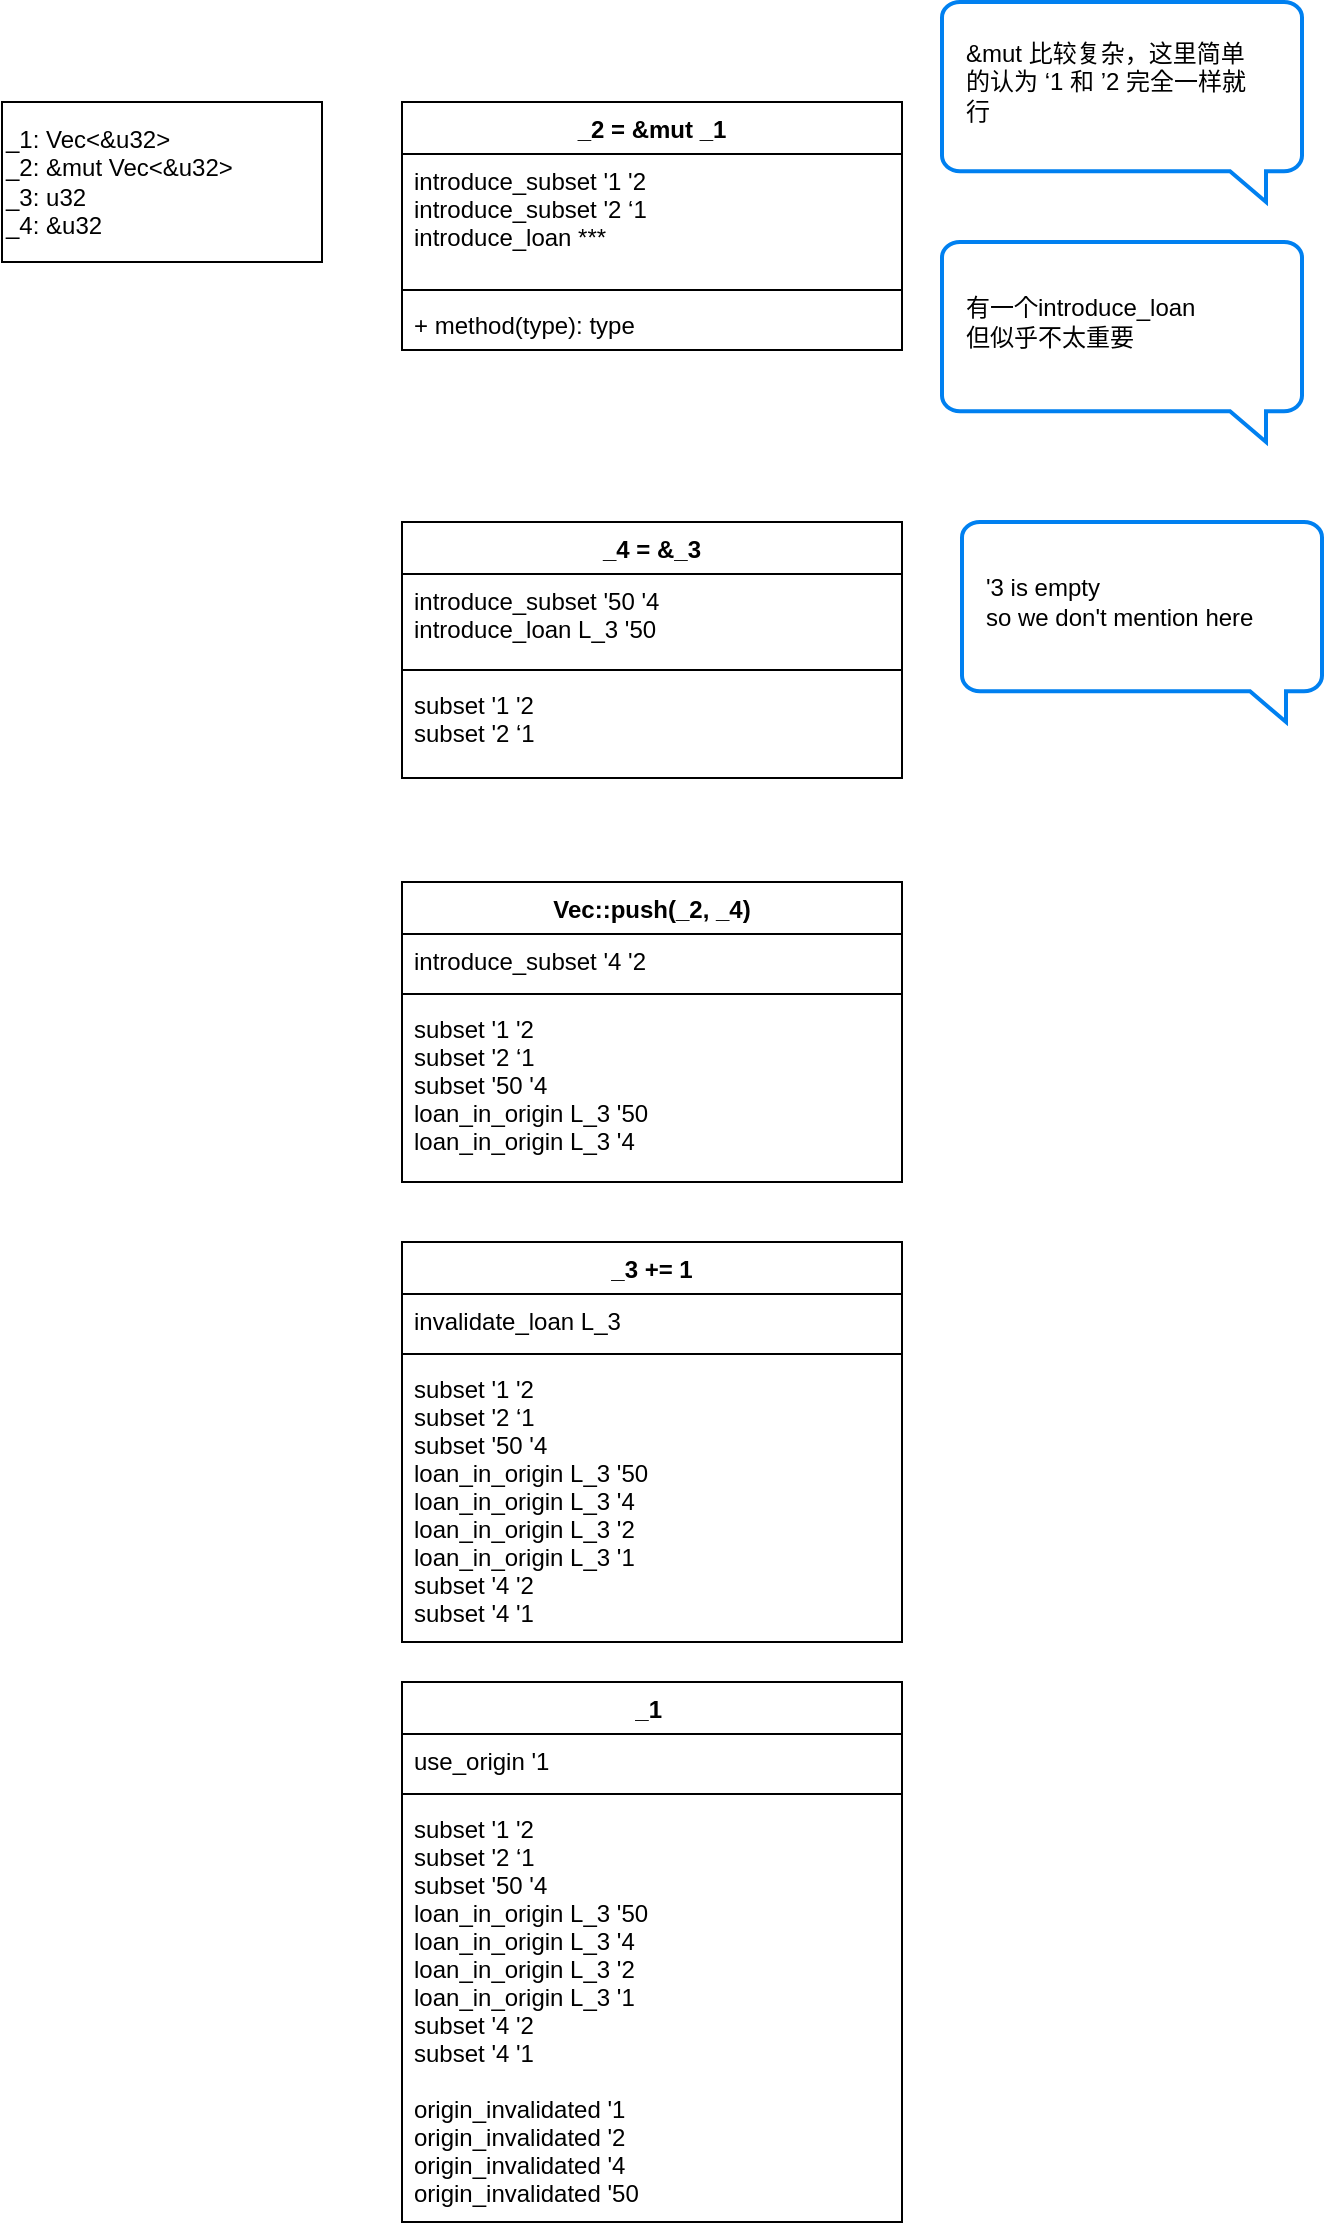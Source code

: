 <mxfile version="15.4.0" type="device"><diagram id="JZL07JY8Cv7Gl1mRAlMc" name="Page-1"><mxGraphModel dx="813" dy="471" grid="1" gridSize="10" guides="1" tooltips="1" connect="1" arrows="1" fold="1" page="1" pageScale="1" pageWidth="827" pageHeight="1169" math="0" shadow="0"><root><mxCell id="0"/><mxCell id="1" parent="0"/><mxCell id="rua6GPTq59jwRu9eMAkW-1" value="_2 = &amp;mut _1" style="swimlane;fontStyle=1;align=center;verticalAlign=top;childLayout=stackLayout;horizontal=1;startSize=26;horizontalStack=0;resizeParent=1;resizeParentMax=0;resizeLast=0;collapsible=1;marginBottom=0;" vertex="1" parent="1"><mxGeometry x="260" y="100" width="250" height="124" as="geometry"/></mxCell><mxCell id="rua6GPTq59jwRu9eMAkW-2" value="introduce_subset '1 '2&#10;introduce_subset '2 ‘1&#10;introduce_loan ***" style="text;strokeColor=none;fillColor=none;align=left;verticalAlign=top;spacingLeft=4;spacingRight=4;overflow=hidden;rotatable=0;points=[[0,0.5],[1,0.5]];portConstraint=eastwest;" vertex="1" parent="rua6GPTq59jwRu9eMAkW-1"><mxGeometry y="26" width="250" height="64" as="geometry"/></mxCell><mxCell id="rua6GPTq59jwRu9eMAkW-3" value="" style="line;strokeWidth=1;fillColor=none;align=left;verticalAlign=middle;spacingTop=-1;spacingLeft=3;spacingRight=3;rotatable=0;labelPosition=right;points=[];portConstraint=eastwest;" vertex="1" parent="rua6GPTq59jwRu9eMAkW-1"><mxGeometry y="90" width="250" height="8" as="geometry"/></mxCell><mxCell id="rua6GPTq59jwRu9eMAkW-4" value="+ method(type): type" style="text;strokeColor=none;fillColor=none;align=left;verticalAlign=top;spacingLeft=4;spacingRight=4;overflow=hidden;rotatable=0;points=[[0,0.5],[1,0.5]];portConstraint=eastwest;" vertex="1" parent="rua6GPTq59jwRu9eMAkW-1"><mxGeometry y="98" width="250" height="26" as="geometry"/></mxCell><mxCell id="rua6GPTq59jwRu9eMAkW-5" value="&lt;div&gt;_1: Vec&amp;lt;&amp;amp;u32&amp;gt;&lt;/div&gt;&lt;div&gt;_2: &amp;amp;mut Vec&amp;lt;&amp;amp;u32&amp;gt;&lt;/div&gt;&lt;div&gt;_3: u32&lt;/div&gt;&lt;div&gt;_4: &amp;amp;u32&lt;/div&gt;" style="html=1;align=left;" vertex="1" parent="1"><mxGeometry x="60" y="100" width="160" height="80" as="geometry"/></mxCell><mxCell id="rua6GPTq59jwRu9eMAkW-6" value="_4 = &amp;_3" style="swimlane;fontStyle=1;align=center;verticalAlign=top;childLayout=stackLayout;horizontal=1;startSize=26;horizontalStack=0;resizeParent=1;resizeParentMax=0;resizeLast=0;collapsible=1;marginBottom=0;" vertex="1" parent="1"><mxGeometry x="260" y="310" width="250" height="128" as="geometry"/></mxCell><mxCell id="rua6GPTq59jwRu9eMAkW-7" value="introduce_subset '50 '4&#10;introduce_loan L_3 '50" style="text;strokeColor=none;fillColor=none;align=left;verticalAlign=top;spacingLeft=4;spacingRight=4;overflow=hidden;rotatable=0;points=[[0,0.5],[1,0.5]];portConstraint=eastwest;" vertex="1" parent="rua6GPTq59jwRu9eMAkW-6"><mxGeometry y="26" width="250" height="44" as="geometry"/></mxCell><mxCell id="rua6GPTq59jwRu9eMAkW-8" value="" style="line;strokeWidth=1;fillColor=none;align=left;verticalAlign=middle;spacingTop=-1;spacingLeft=3;spacingRight=3;rotatable=0;labelPosition=right;points=[];portConstraint=eastwest;" vertex="1" parent="rua6GPTq59jwRu9eMAkW-6"><mxGeometry y="70" width="250" height="8" as="geometry"/></mxCell><mxCell id="rua6GPTq59jwRu9eMAkW-9" value="subset '1 '2&#10;subset '2 ‘1" style="text;strokeColor=none;fillColor=none;align=left;verticalAlign=top;spacingLeft=4;spacingRight=4;overflow=hidden;rotatable=0;points=[[0,0.5],[1,0.5]];portConstraint=eastwest;" vertex="1" parent="rua6GPTq59jwRu9eMAkW-6"><mxGeometry y="78" width="250" height="50" as="geometry"/></mxCell><mxCell id="rua6GPTq59jwRu9eMAkW-10" value="Vec::push(_2, _4)" style="swimlane;fontStyle=1;align=center;verticalAlign=top;childLayout=stackLayout;horizontal=1;startSize=26;horizontalStack=0;resizeParent=1;resizeParentMax=0;resizeLast=0;collapsible=1;marginBottom=0;" vertex="1" parent="1"><mxGeometry x="260" y="490" width="250" height="150" as="geometry"/></mxCell><mxCell id="rua6GPTq59jwRu9eMAkW-11" value="introduce_subset '4 '2" style="text;strokeColor=none;fillColor=none;align=left;verticalAlign=top;spacingLeft=4;spacingRight=4;overflow=hidden;rotatable=0;points=[[0,0.5],[1,0.5]];portConstraint=eastwest;" vertex="1" parent="rua6GPTq59jwRu9eMAkW-10"><mxGeometry y="26" width="250" height="26" as="geometry"/></mxCell><mxCell id="rua6GPTq59jwRu9eMAkW-12" value="" style="line;strokeWidth=1;fillColor=none;align=left;verticalAlign=middle;spacingTop=-1;spacingLeft=3;spacingRight=3;rotatable=0;labelPosition=right;points=[];portConstraint=eastwest;" vertex="1" parent="rua6GPTq59jwRu9eMAkW-10"><mxGeometry y="52" width="250" height="8" as="geometry"/></mxCell><mxCell id="rua6GPTq59jwRu9eMAkW-13" value="subset '1 '2&#10;subset '2 ‘1&#10;subset '50 '4&#10;loan_in_origin L_3 '50&#10;loan_in_origin L_3 '4" style="text;strokeColor=none;fillColor=none;align=left;verticalAlign=top;spacingLeft=4;spacingRight=4;overflow=hidden;rotatable=0;points=[[0,0.5],[1,0.5]];portConstraint=eastwest;" vertex="1" parent="rua6GPTq59jwRu9eMAkW-10"><mxGeometry y="60" width="250" height="90" as="geometry"/></mxCell><mxCell id="rua6GPTq59jwRu9eMAkW-14" value="_3 += 1" style="swimlane;fontStyle=1;align=center;verticalAlign=top;childLayout=stackLayout;horizontal=1;startSize=26;horizontalStack=0;resizeParent=1;resizeParentMax=0;resizeLast=0;collapsible=1;marginBottom=0;" vertex="1" parent="1"><mxGeometry x="260" y="670" width="250" height="200" as="geometry"/></mxCell><mxCell id="rua6GPTq59jwRu9eMAkW-15" value="invalidate_loan L_3" style="text;strokeColor=none;fillColor=none;align=left;verticalAlign=top;spacingLeft=4;spacingRight=4;overflow=hidden;rotatable=0;points=[[0,0.5],[1,0.5]];portConstraint=eastwest;" vertex="1" parent="rua6GPTq59jwRu9eMAkW-14"><mxGeometry y="26" width="250" height="26" as="geometry"/></mxCell><mxCell id="rua6GPTq59jwRu9eMAkW-16" value="" style="line;strokeWidth=1;fillColor=none;align=left;verticalAlign=middle;spacingTop=-1;spacingLeft=3;spacingRight=3;rotatable=0;labelPosition=right;points=[];portConstraint=eastwest;" vertex="1" parent="rua6GPTq59jwRu9eMAkW-14"><mxGeometry y="52" width="250" height="8" as="geometry"/></mxCell><mxCell id="rua6GPTq59jwRu9eMAkW-17" value="subset '1 '2&#10;subset '2 ‘1&#10;subset '50 '4&#10;loan_in_origin L_3 '50&#10;loan_in_origin L_3 '4&#10;loan_in_origin L_3 '2&#10;loan_in_origin L_3 '1&#10;subset '4 '2&#10;subset '4 '1" style="text;strokeColor=none;fillColor=none;align=left;verticalAlign=top;spacingLeft=4;spacingRight=4;overflow=hidden;rotatable=0;points=[[0,0.5],[1,0.5]];portConstraint=eastwest;" vertex="1" parent="rua6GPTq59jwRu9eMAkW-14"><mxGeometry y="60" width="250" height="140" as="geometry"/></mxCell><mxCell id="rua6GPTq59jwRu9eMAkW-18" value="_1 " style="swimlane;fontStyle=1;align=center;verticalAlign=top;childLayout=stackLayout;horizontal=1;startSize=26;horizontalStack=0;resizeParent=1;resizeParentMax=0;resizeLast=0;collapsible=1;marginBottom=0;" vertex="1" parent="1"><mxGeometry x="260" y="890" width="250" height="270" as="geometry"/></mxCell><mxCell id="rua6GPTq59jwRu9eMAkW-19" value="use_origin '1" style="text;strokeColor=none;fillColor=none;align=left;verticalAlign=top;spacingLeft=4;spacingRight=4;overflow=hidden;rotatable=0;points=[[0,0.5],[1,0.5]];portConstraint=eastwest;" vertex="1" parent="rua6GPTq59jwRu9eMAkW-18"><mxGeometry y="26" width="250" height="26" as="geometry"/></mxCell><mxCell id="rua6GPTq59jwRu9eMAkW-20" value="" style="line;strokeWidth=1;fillColor=none;align=left;verticalAlign=middle;spacingTop=-1;spacingLeft=3;spacingRight=3;rotatable=0;labelPosition=right;points=[];portConstraint=eastwest;" vertex="1" parent="rua6GPTq59jwRu9eMAkW-18"><mxGeometry y="52" width="250" height="8" as="geometry"/></mxCell><mxCell id="rua6GPTq59jwRu9eMAkW-21" value="subset '1 '2&#10;subset '2 ‘1&#10;subset '50 '4&#10;loan_in_origin L_3 '50&#10;loan_in_origin L_3 '4&#10;loan_in_origin L_3 '2&#10;loan_in_origin L_3 '1&#10;subset '4 '2&#10;subset '4 '1&#10;&#10;origin_invalidated '1&#10;origin_invalidated '2&#10;origin_invalidated '4&#10;origin_invalidated '50" style="text;strokeColor=none;fillColor=none;align=left;verticalAlign=top;spacingLeft=4;spacingRight=4;overflow=hidden;rotatable=0;points=[[0,0.5],[1,0.5]];portConstraint=eastwest;" vertex="1" parent="rua6GPTq59jwRu9eMAkW-18"><mxGeometry y="60" width="250" height="210" as="geometry"/></mxCell><mxCell id="rua6GPTq59jwRu9eMAkW-25" value="" style="group" vertex="1" connectable="0" parent="1"><mxGeometry x="530" y="50" width="180" height="100" as="geometry"/></mxCell><mxCell id="rua6GPTq59jwRu9eMAkW-22" value="" style="html=1;verticalLabelPosition=bottom;align=center;labelBackgroundColor=#ffffff;verticalAlign=top;strokeWidth=2;strokeColor=#0080F0;shadow=0;dashed=0;shape=mxgraph.ios7.icons.message;" vertex="1" parent="rua6GPTq59jwRu9eMAkW-25"><mxGeometry width="180" height="100" as="geometry"/></mxCell><mxCell id="rua6GPTq59jwRu9eMAkW-24" value="&amp;amp;mut 比较复杂，这里简单的认为 ‘1 和 ’2 完全一样就行" style="text;html=1;strokeColor=none;fillColor=none;align=left;verticalAlign=middle;whiteSpace=wrap;rounded=0;" vertex="1" parent="rua6GPTq59jwRu9eMAkW-25"><mxGeometry x="10" y="10" width="150" height="60" as="geometry"/></mxCell><mxCell id="rua6GPTq59jwRu9eMAkW-26" value="" style="group" vertex="1" connectable="0" parent="1"><mxGeometry x="530" y="170" width="180" height="100" as="geometry"/></mxCell><mxCell id="rua6GPTq59jwRu9eMAkW-27" value="" style="html=1;verticalLabelPosition=bottom;align=center;labelBackgroundColor=#ffffff;verticalAlign=top;strokeWidth=2;strokeColor=#0080F0;shadow=0;dashed=0;shape=mxgraph.ios7.icons.message;" vertex="1" parent="rua6GPTq59jwRu9eMAkW-26"><mxGeometry width="180" height="100" as="geometry"/></mxCell><mxCell id="rua6GPTq59jwRu9eMAkW-28" value="有一个introduce_loan&amp;nbsp;&lt;br&gt;但似乎不太重要" style="text;html=1;strokeColor=none;fillColor=none;align=left;verticalAlign=middle;whiteSpace=wrap;rounded=0;" vertex="1" parent="rua6GPTq59jwRu9eMAkW-26"><mxGeometry x="10" y="10" width="150" height="60" as="geometry"/></mxCell><mxCell id="rua6GPTq59jwRu9eMAkW-30" value="" style="group" vertex="1" connectable="0" parent="1"><mxGeometry x="540" y="310" width="180" height="100" as="geometry"/></mxCell><mxCell id="rua6GPTq59jwRu9eMAkW-31" value="" style="html=1;verticalLabelPosition=bottom;align=center;labelBackgroundColor=#ffffff;verticalAlign=top;strokeWidth=2;strokeColor=#0080F0;shadow=0;dashed=0;shape=mxgraph.ios7.icons.message;" vertex="1" parent="rua6GPTq59jwRu9eMAkW-30"><mxGeometry width="180" height="100" as="geometry"/></mxCell><mxCell id="rua6GPTq59jwRu9eMAkW-32" value="'3 is empty&lt;br&gt;so we don't mention here" style="text;html=1;strokeColor=none;fillColor=none;align=left;verticalAlign=middle;whiteSpace=wrap;rounded=0;" vertex="1" parent="rua6GPTq59jwRu9eMAkW-30"><mxGeometry x="10" y="10" width="150" height="60" as="geometry"/></mxCell></root></mxGraphModel></diagram></mxfile>